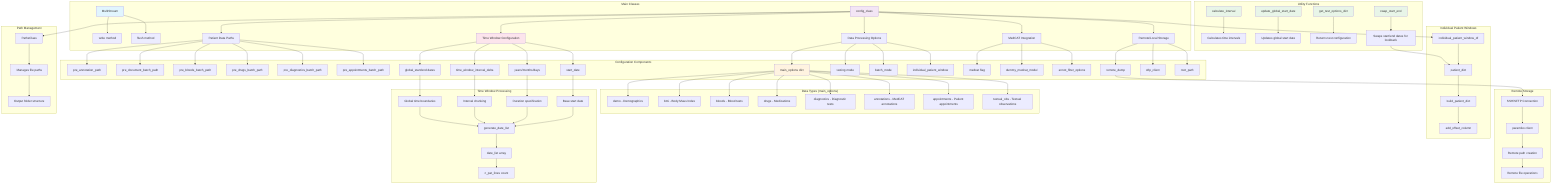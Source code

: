 graph TB
    subgraph "Main Classes"
        A[MultiStream] --> A1[write method]
        A --> A2[flush method]
        
        B[config_class] --> B1[Patient Data Paths]
        B --> B2[Time Window Configuration]
        B --> B3[Data Processing Options]
        B --> B4[MedCAT Integration]
        B --> B5[Remote/Local Storage]
    end
    
    subgraph "Configuration Components"
        B1 --> C1[pre_annotation_path]
        B1 --> C2[pre_document_batch_path]
        B1 --> C3[pre_bloods_batch_path]
        B1 --> C4[pre_drugs_batch_path]
        B1 --> C5[pre_diagnostics_batch_path]
        B1 --> C6[pre_appointments_batch_path]
        
        B2 --> D1[start_date]
        B2 --> D2[years/months/days]
        B2 --> D3[time_window_interval_delta]
        B2 --> D4[global_start/end dates]
        
        B3 --> E1[main_options dict]
        B3 --> E2[testing mode]
        B3 --> E3[batch_mode]
        B3 --> E4[individual_patient_window]
        
        B4 --> F1[medcat flag]
        B4 --> F2[dummy_medcat_model]
        B4 --> F3[annot_filter_options]
        
        B5 --> G1[remote_dump]
        B5 --> G2[sftp_client]
        B5 --> G3[root_path]
    end
    
    subgraph "Utility Functions"
        H[calculate_interval] --> H1[Calculates time intervals]
        I[update_global_start_date] --> I1[Updates global start date]
        J[get_test_options_dict] --> J1[Returns test configuration]
        K[swap_start_end] --> K1[Swaps start/end dates for lookback]
    end
    
    subgraph "Data Types (main_options)"
        E1 --> L1[demo - Demographics]
        E1 --> L2[bmi - Body Mass Index]
        E1 --> L3[bloods - Blood tests]
        E1 --> L4[drugs - Medications]
        E1 --> L5[diagnostics - Diagnostic tests]
        E1 --> L6[annotations - MedCAT annotations]
        E1 --> L7[appointments - Patient appointments]
        E1 --> L8[textual_obs - Textual observations]
    end
    
    subgraph "Time Window Processing"
        D1 --> M1[Base start date]
        D2 --> M2[Duration specification]
        D3 --> M3[Interval chunking]
        D4 --> M4[Global time boundaries]
        
        M1 --> N1[generate_date_list]
        M2 --> N1
        M3 --> N1
        M4 --> N1
        
        N1 --> O1[date_list array]
        O1 --> O2[n_pat_lines count]
    end
    
    subgraph "Individual Patient Windows"
        B --> P1[individual_patient_window_df]
        P1 --> P2[patient_dict]
        P2 --> P3[build_patient_dict]
        P3 --> P4[add_offset_column]
        
        K1 --> P2
    end
    
    subgraph "Remote Storage"
        G1 --> Q1[SSH/SFTP Connection]
        Q1 --> Q2[paramiko client]
        Q2 --> Q3[Remote path creation]
        Q3 --> Q4[Remote file operations]
    end
    
    subgraph "Path Management"
        R[PathsClass] --> R1[Manages file paths]
        R1 --> R2[Output folder structure]
        B --> R
    end
    
    style A fill:#e1f5fe
    style B fill:#f3e5f5
    style H fill:#e8f5e8
    style I fill:#e8f5e8
    style J fill:#e8f5e8
    style K fill:#e8f5e8
    style E1 fill:#fff3e0
    style B2 fill:#fce4ec